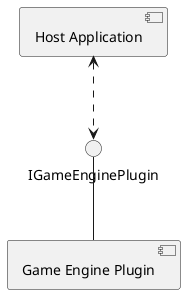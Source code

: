 @startuml

[Host Application] as HA
[Game Engine Plugin] as GEP

() "IGameEnginePlugin" as IGEP

IGEP -- GEP

HA <..> IGEP


@enduml